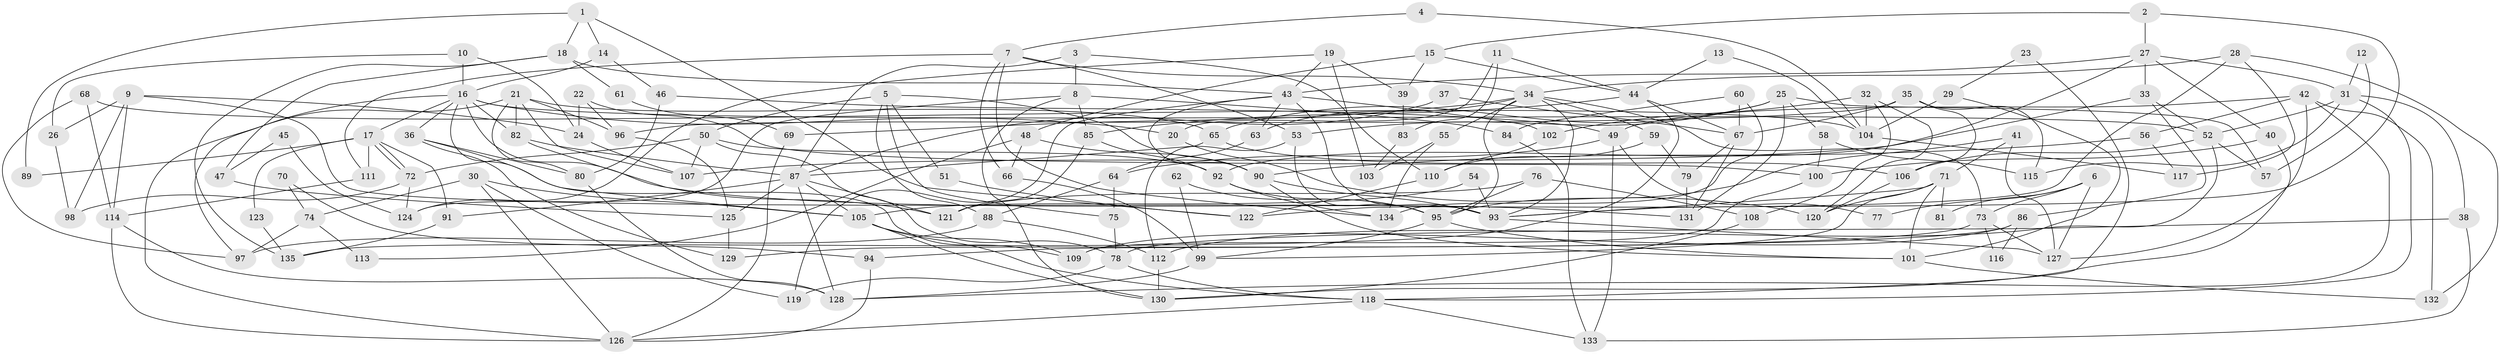 // Generated by graph-tools (version 1.1) at 2025/11/02/27/25 16:11:17]
// undirected, 135 vertices, 270 edges
graph export_dot {
graph [start="1"]
  node [color=gray90,style=filled];
  1;
  2;
  3;
  4;
  5;
  6;
  7;
  8;
  9;
  10;
  11;
  12;
  13;
  14;
  15;
  16;
  17;
  18;
  19;
  20;
  21;
  22;
  23;
  24;
  25;
  26;
  27;
  28;
  29;
  30;
  31;
  32;
  33;
  34;
  35;
  36;
  37;
  38;
  39;
  40;
  41;
  42;
  43;
  44;
  45;
  46;
  47;
  48;
  49;
  50;
  51;
  52;
  53;
  54;
  55;
  56;
  57;
  58;
  59;
  60;
  61;
  62;
  63;
  64;
  65;
  66;
  67;
  68;
  69;
  70;
  71;
  72;
  73;
  74;
  75;
  76;
  77;
  78;
  79;
  80;
  81;
  82;
  83;
  84;
  85;
  86;
  87;
  88;
  89;
  90;
  91;
  92;
  93;
  94;
  95;
  96;
  97;
  98;
  99;
  100;
  101;
  102;
  103;
  104;
  105;
  106;
  107;
  108;
  109;
  110;
  111;
  112;
  113;
  114;
  115;
  116;
  117;
  118;
  119;
  120;
  121;
  122;
  123;
  124;
  125;
  126;
  127;
  128;
  129;
  130;
  131;
  132;
  133;
  134;
  135;
  1 -- 122;
  1 -- 18;
  1 -- 14;
  1 -- 89;
  2 -- 27;
  2 -- 93;
  2 -- 15;
  3 -- 8;
  3 -- 87;
  3 -- 110;
  4 -- 104;
  4 -- 7;
  5 -- 88;
  5 -- 90;
  5 -- 50;
  5 -- 51;
  5 -- 75;
  6 -- 73;
  6 -- 127;
  6 -- 77;
  6 -- 81;
  7 -- 66;
  7 -- 34;
  7 -- 53;
  7 -- 111;
  7 -- 134;
  8 -- 130;
  8 -- 124;
  8 -- 84;
  8 -- 85;
  9 -- 98;
  9 -- 93;
  9 -- 24;
  9 -- 26;
  9 -- 114;
  10 -- 24;
  10 -- 16;
  10 -- 26;
  11 -- 44;
  11 -- 20;
  11 -- 83;
  12 -- 31;
  12 -- 57;
  13 -- 104;
  13 -- 44;
  14 -- 16;
  14 -- 46;
  15 -- 44;
  15 -- 39;
  15 -- 48;
  16 -- 17;
  16 -- 105;
  16 -- 20;
  16 -- 36;
  16 -- 52;
  16 -- 82;
  16 -- 97;
  16 -- 131;
  17 -- 72;
  17 -- 72;
  17 -- 111;
  17 -- 89;
  17 -- 91;
  17 -- 123;
  18 -- 43;
  18 -- 135;
  18 -- 47;
  18 -- 61;
  19 -- 43;
  19 -- 103;
  19 -- 39;
  19 -- 124;
  20 -- 120;
  21 -- 96;
  21 -- 80;
  21 -- 65;
  21 -- 82;
  21 -- 107;
  21 -- 126;
  22 -- 24;
  22 -- 100;
  22 -- 96;
  23 -- 118;
  23 -- 29;
  24 -- 107;
  25 -- 65;
  25 -- 53;
  25 -- 57;
  25 -- 58;
  25 -- 131;
  26 -- 98;
  27 -- 31;
  27 -- 92;
  27 -- 33;
  27 -- 40;
  27 -- 43;
  28 -- 34;
  28 -- 132;
  28 -- 117;
  28 -- 122;
  29 -- 101;
  29 -- 104;
  30 -- 105;
  30 -- 126;
  30 -- 74;
  30 -- 119;
  31 -- 52;
  31 -- 118;
  31 -- 38;
  31 -- 115;
  32 -- 108;
  32 -- 102;
  32 -- 104;
  32 -- 120;
  33 -- 52;
  33 -- 86;
  33 -- 107;
  34 -- 95;
  34 -- 63;
  34 -- 55;
  34 -- 59;
  34 -- 69;
  34 -- 73;
  34 -- 93;
  35 -- 106;
  35 -- 96;
  35 -- 67;
  35 -- 115;
  36 -- 80;
  36 -- 109;
  36 -- 129;
  37 -- 87;
  37 -- 67;
  38 -- 78;
  38 -- 133;
  39 -- 83;
  40 -- 100;
  40 -- 130;
  41 -- 95;
  41 -- 127;
  41 -- 71;
  42 -- 128;
  42 -- 56;
  42 -- 49;
  42 -- 127;
  42 -- 132;
  43 -- 90;
  43 -- 63;
  43 -- 93;
  43 -- 102;
  43 -- 119;
  44 -- 67;
  44 -- 85;
  44 -- 135;
  45 -- 47;
  45 -- 124;
  46 -- 49;
  46 -- 80;
  47 -- 125;
  48 -- 90;
  48 -- 66;
  48 -- 113;
  49 -- 133;
  49 -- 64;
  49 -- 77;
  50 -- 107;
  50 -- 72;
  50 -- 78;
  50 -- 92;
  51 -- 122;
  52 -- 106;
  52 -- 57;
  52 -- 112;
  53 -- 95;
  53 -- 112;
  54 -- 105;
  54 -- 93;
  55 -- 134;
  55 -- 103;
  56 -- 117;
  56 -- 90;
  58 -- 115;
  58 -- 100;
  59 -- 79;
  59 -- 110;
  60 -- 134;
  60 -- 67;
  60 -- 84;
  61 -- 69;
  62 -- 95;
  62 -- 99;
  63 -- 64;
  64 -- 75;
  64 -- 88;
  65 -- 87;
  65 -- 106;
  66 -- 99;
  67 -- 131;
  67 -- 79;
  68 -- 97;
  68 -- 114;
  68 -- 104;
  69 -- 126;
  70 -- 74;
  70 -- 94;
  71 -- 93;
  71 -- 81;
  71 -- 99;
  71 -- 101;
  71 -- 120;
  72 -- 98;
  72 -- 124;
  73 -- 127;
  73 -- 116;
  73 -- 129;
  74 -- 97;
  74 -- 113;
  75 -- 78;
  76 -- 95;
  76 -- 121;
  76 -- 108;
  78 -- 119;
  78 -- 118;
  79 -- 131;
  80 -- 128;
  82 -- 87;
  82 -- 121;
  83 -- 103;
  84 -- 133;
  85 -- 121;
  85 -- 92;
  86 -- 109;
  86 -- 94;
  86 -- 116;
  87 -- 105;
  87 -- 91;
  87 -- 121;
  87 -- 125;
  87 -- 128;
  88 -- 112;
  88 -- 97;
  90 -- 101;
  90 -- 93;
  91 -- 135;
  92 -- 95;
  92 -- 134;
  93 -- 127;
  94 -- 126;
  95 -- 99;
  95 -- 101;
  96 -- 125;
  99 -- 128;
  100 -- 109;
  101 -- 132;
  102 -- 110;
  104 -- 117;
  105 -- 130;
  105 -- 118;
  105 -- 109;
  106 -- 120;
  108 -- 130;
  110 -- 122;
  111 -- 114;
  112 -- 130;
  114 -- 126;
  114 -- 128;
  118 -- 133;
  118 -- 126;
  123 -- 135;
  125 -- 129;
}
